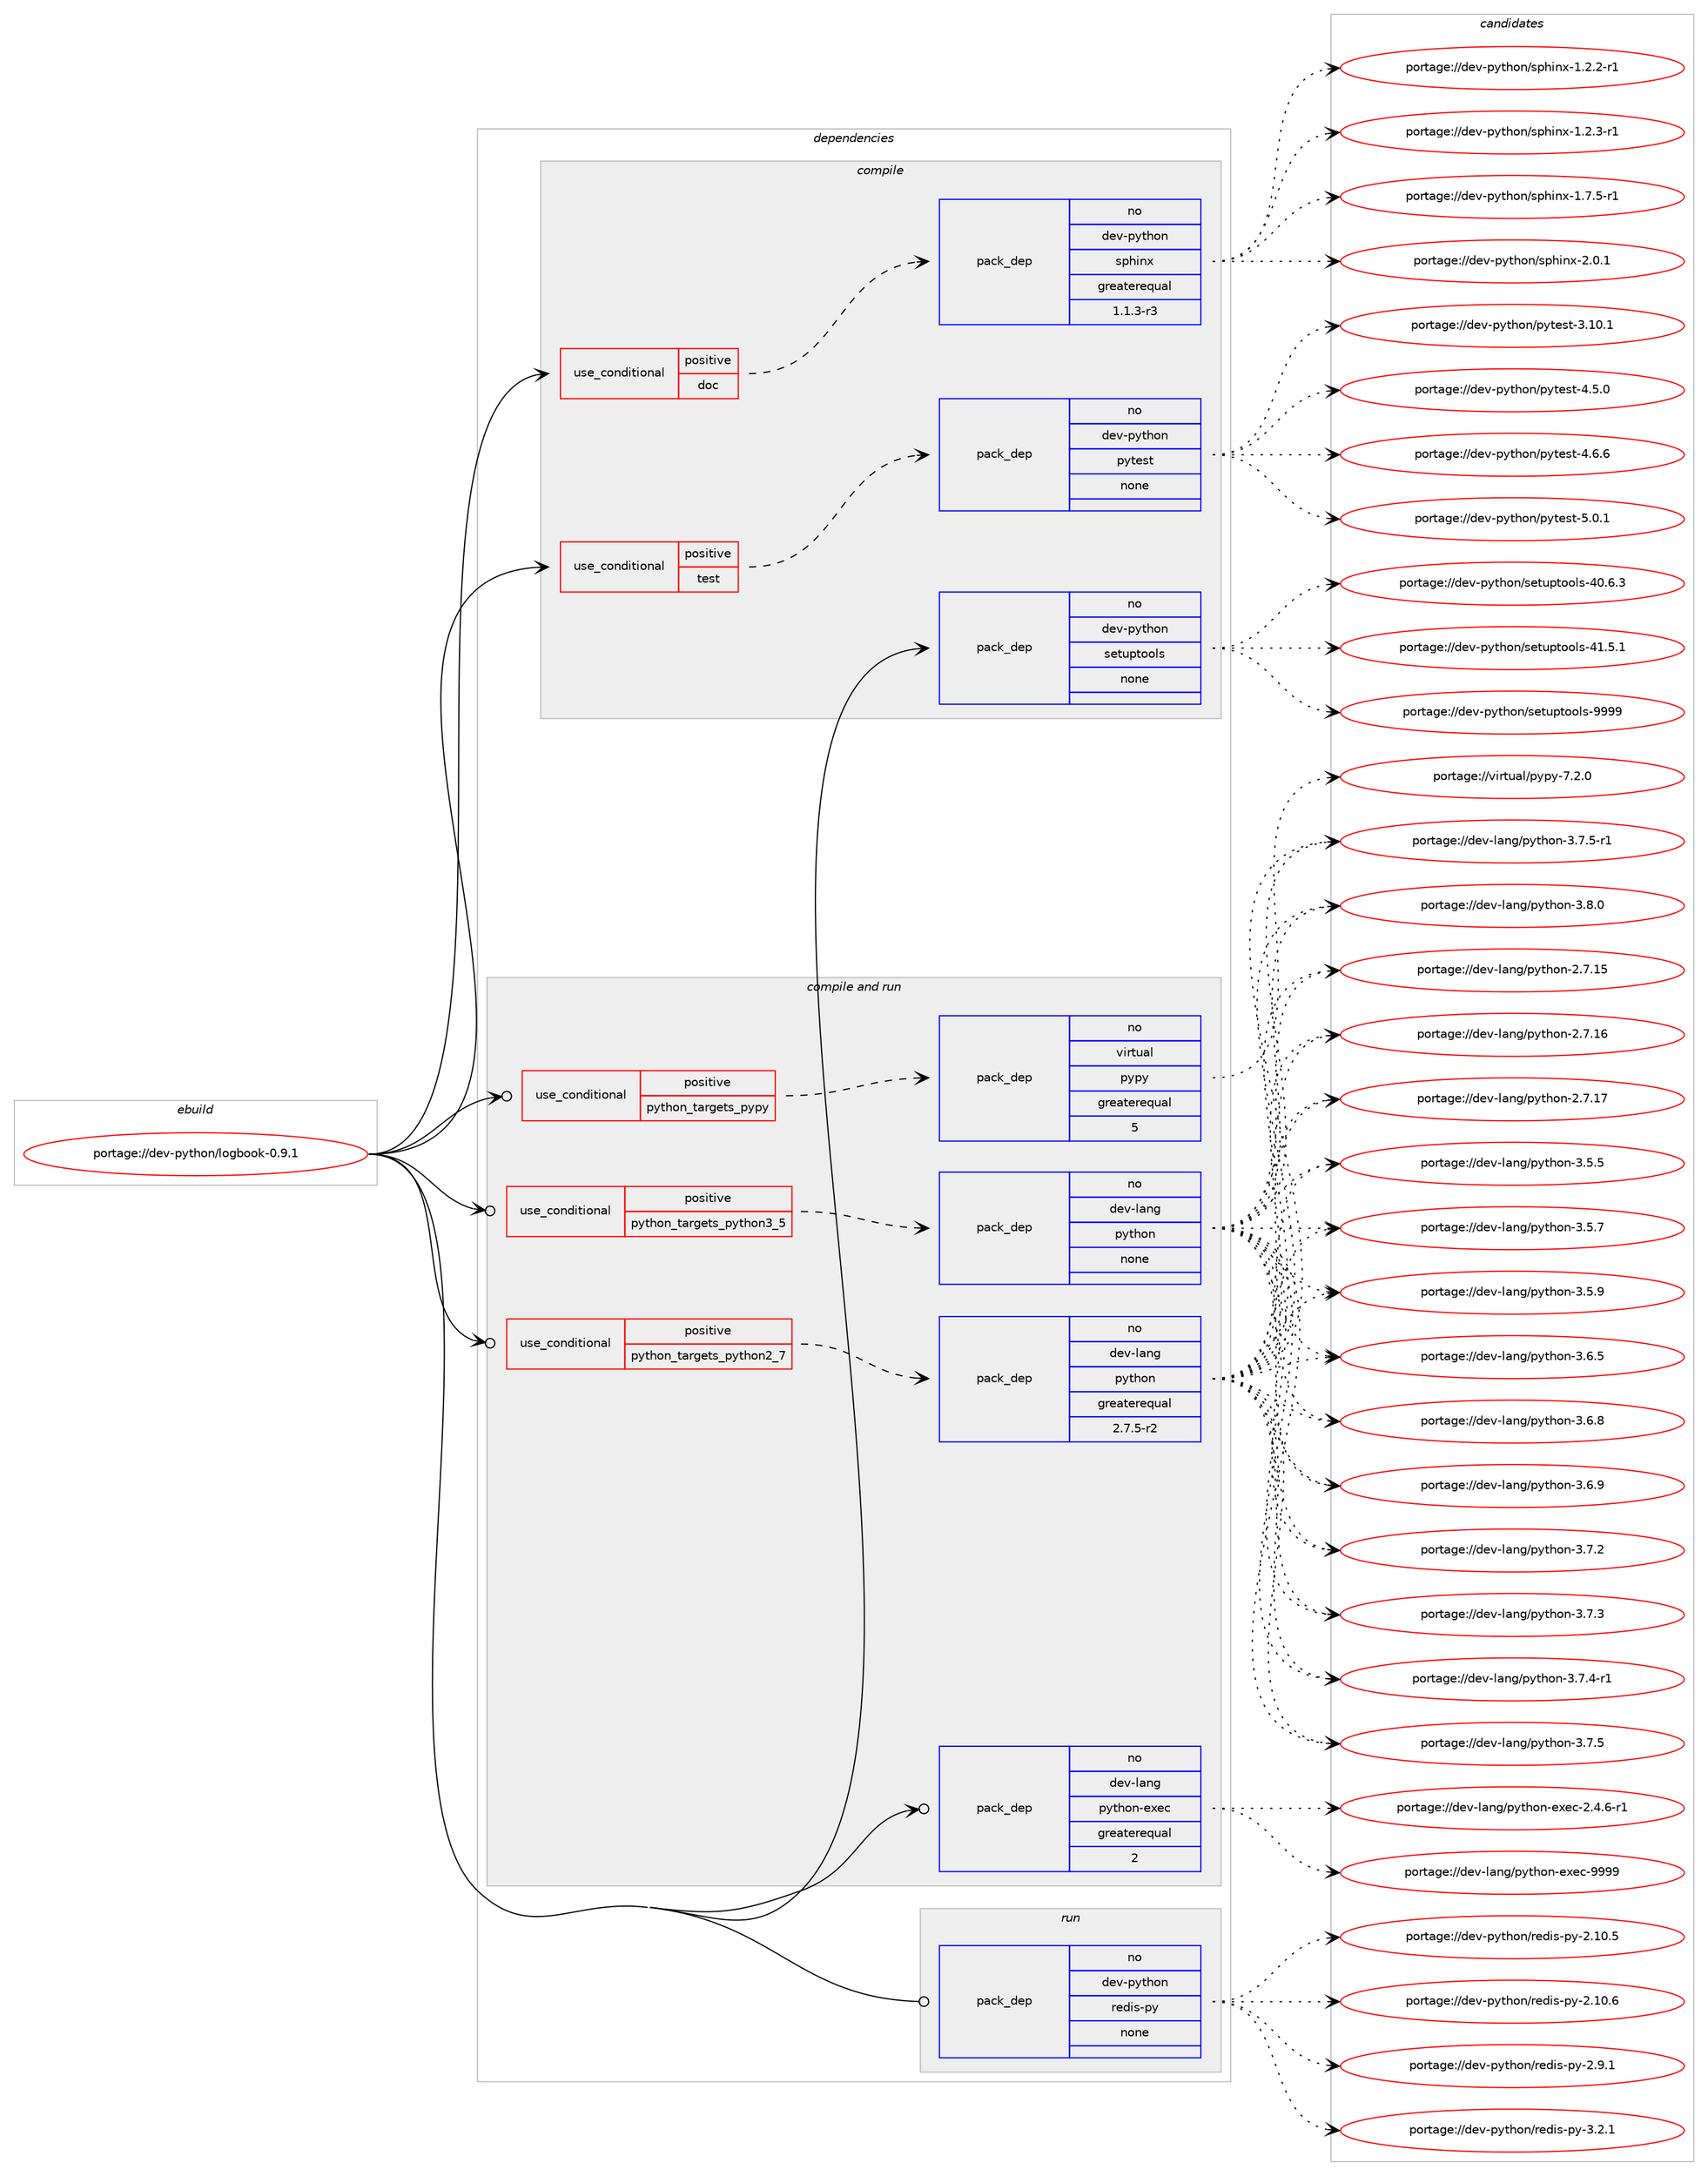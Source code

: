 digraph prolog {

# *************
# Graph options
# *************

newrank=true;
concentrate=true;
compound=true;
graph [rankdir=LR,fontname=Helvetica,fontsize=10,ranksep=1.5];#, ranksep=2.5, nodesep=0.2];
edge  [arrowhead=vee];
node  [fontname=Helvetica,fontsize=10];

# **********
# The ebuild
# **********

subgraph cluster_leftcol {
color=gray;
rank=same;
label=<<i>ebuild</i>>;
id [label="portage://dev-python/logbook-0.9.1", color=red, width=4, href="../dev-python/logbook-0.9.1.svg"];
}

# ****************
# The dependencies
# ****************

subgraph cluster_midcol {
color=gray;
label=<<i>dependencies</i>>;
subgraph cluster_compile {
fillcolor="#eeeeee";
style=filled;
label=<<i>compile</i>>;
subgraph cond31380 {
dependency148264 [label=<<TABLE BORDER="0" CELLBORDER="1" CELLSPACING="0" CELLPADDING="4"><TR><TD ROWSPAN="3" CELLPADDING="10">use_conditional</TD></TR><TR><TD>positive</TD></TR><TR><TD>doc</TD></TR></TABLE>>, shape=none, color=red];
subgraph pack113557 {
dependency148265 [label=<<TABLE BORDER="0" CELLBORDER="1" CELLSPACING="0" CELLPADDING="4" WIDTH="220"><TR><TD ROWSPAN="6" CELLPADDING="30">pack_dep</TD></TR><TR><TD WIDTH="110">no</TD></TR><TR><TD>dev-python</TD></TR><TR><TD>sphinx</TD></TR><TR><TD>greaterequal</TD></TR><TR><TD>1.1.3-r3</TD></TR></TABLE>>, shape=none, color=blue];
}
dependency148264:e -> dependency148265:w [weight=20,style="dashed",arrowhead="vee"];
}
id:e -> dependency148264:w [weight=20,style="solid",arrowhead="vee"];
subgraph cond31381 {
dependency148266 [label=<<TABLE BORDER="0" CELLBORDER="1" CELLSPACING="0" CELLPADDING="4"><TR><TD ROWSPAN="3" CELLPADDING="10">use_conditional</TD></TR><TR><TD>positive</TD></TR><TR><TD>test</TD></TR></TABLE>>, shape=none, color=red];
subgraph pack113558 {
dependency148267 [label=<<TABLE BORDER="0" CELLBORDER="1" CELLSPACING="0" CELLPADDING="4" WIDTH="220"><TR><TD ROWSPAN="6" CELLPADDING="30">pack_dep</TD></TR><TR><TD WIDTH="110">no</TD></TR><TR><TD>dev-python</TD></TR><TR><TD>pytest</TD></TR><TR><TD>none</TD></TR><TR><TD></TD></TR></TABLE>>, shape=none, color=blue];
}
dependency148266:e -> dependency148267:w [weight=20,style="dashed",arrowhead="vee"];
}
id:e -> dependency148266:w [weight=20,style="solid",arrowhead="vee"];
subgraph pack113559 {
dependency148268 [label=<<TABLE BORDER="0" CELLBORDER="1" CELLSPACING="0" CELLPADDING="4" WIDTH="220"><TR><TD ROWSPAN="6" CELLPADDING="30">pack_dep</TD></TR><TR><TD WIDTH="110">no</TD></TR><TR><TD>dev-python</TD></TR><TR><TD>setuptools</TD></TR><TR><TD>none</TD></TR><TR><TD></TD></TR></TABLE>>, shape=none, color=blue];
}
id:e -> dependency148268:w [weight=20,style="solid",arrowhead="vee"];
}
subgraph cluster_compileandrun {
fillcolor="#eeeeee";
style=filled;
label=<<i>compile and run</i>>;
subgraph cond31382 {
dependency148269 [label=<<TABLE BORDER="0" CELLBORDER="1" CELLSPACING="0" CELLPADDING="4"><TR><TD ROWSPAN="3" CELLPADDING="10">use_conditional</TD></TR><TR><TD>positive</TD></TR><TR><TD>python_targets_pypy</TD></TR></TABLE>>, shape=none, color=red];
subgraph pack113560 {
dependency148270 [label=<<TABLE BORDER="0" CELLBORDER="1" CELLSPACING="0" CELLPADDING="4" WIDTH="220"><TR><TD ROWSPAN="6" CELLPADDING="30">pack_dep</TD></TR><TR><TD WIDTH="110">no</TD></TR><TR><TD>virtual</TD></TR><TR><TD>pypy</TD></TR><TR><TD>greaterequal</TD></TR><TR><TD>5</TD></TR></TABLE>>, shape=none, color=blue];
}
dependency148269:e -> dependency148270:w [weight=20,style="dashed",arrowhead="vee"];
}
id:e -> dependency148269:w [weight=20,style="solid",arrowhead="odotvee"];
subgraph cond31383 {
dependency148271 [label=<<TABLE BORDER="0" CELLBORDER="1" CELLSPACING="0" CELLPADDING="4"><TR><TD ROWSPAN="3" CELLPADDING="10">use_conditional</TD></TR><TR><TD>positive</TD></TR><TR><TD>python_targets_python2_7</TD></TR></TABLE>>, shape=none, color=red];
subgraph pack113561 {
dependency148272 [label=<<TABLE BORDER="0" CELLBORDER="1" CELLSPACING="0" CELLPADDING="4" WIDTH="220"><TR><TD ROWSPAN="6" CELLPADDING="30">pack_dep</TD></TR><TR><TD WIDTH="110">no</TD></TR><TR><TD>dev-lang</TD></TR><TR><TD>python</TD></TR><TR><TD>greaterequal</TD></TR><TR><TD>2.7.5-r2</TD></TR></TABLE>>, shape=none, color=blue];
}
dependency148271:e -> dependency148272:w [weight=20,style="dashed",arrowhead="vee"];
}
id:e -> dependency148271:w [weight=20,style="solid",arrowhead="odotvee"];
subgraph cond31384 {
dependency148273 [label=<<TABLE BORDER="0" CELLBORDER="1" CELLSPACING="0" CELLPADDING="4"><TR><TD ROWSPAN="3" CELLPADDING="10">use_conditional</TD></TR><TR><TD>positive</TD></TR><TR><TD>python_targets_python3_5</TD></TR></TABLE>>, shape=none, color=red];
subgraph pack113562 {
dependency148274 [label=<<TABLE BORDER="0" CELLBORDER="1" CELLSPACING="0" CELLPADDING="4" WIDTH="220"><TR><TD ROWSPAN="6" CELLPADDING="30">pack_dep</TD></TR><TR><TD WIDTH="110">no</TD></TR><TR><TD>dev-lang</TD></TR><TR><TD>python</TD></TR><TR><TD>none</TD></TR><TR><TD></TD></TR></TABLE>>, shape=none, color=blue];
}
dependency148273:e -> dependency148274:w [weight=20,style="dashed",arrowhead="vee"];
}
id:e -> dependency148273:w [weight=20,style="solid",arrowhead="odotvee"];
subgraph pack113563 {
dependency148275 [label=<<TABLE BORDER="0" CELLBORDER="1" CELLSPACING="0" CELLPADDING="4" WIDTH="220"><TR><TD ROWSPAN="6" CELLPADDING="30">pack_dep</TD></TR><TR><TD WIDTH="110">no</TD></TR><TR><TD>dev-lang</TD></TR><TR><TD>python-exec</TD></TR><TR><TD>greaterequal</TD></TR><TR><TD>2</TD></TR></TABLE>>, shape=none, color=blue];
}
id:e -> dependency148275:w [weight=20,style="solid",arrowhead="odotvee"];
}
subgraph cluster_run {
fillcolor="#eeeeee";
style=filled;
label=<<i>run</i>>;
subgraph pack113564 {
dependency148276 [label=<<TABLE BORDER="0" CELLBORDER="1" CELLSPACING="0" CELLPADDING="4" WIDTH="220"><TR><TD ROWSPAN="6" CELLPADDING="30">pack_dep</TD></TR><TR><TD WIDTH="110">no</TD></TR><TR><TD>dev-python</TD></TR><TR><TD>redis-py</TD></TR><TR><TD>none</TD></TR><TR><TD></TD></TR></TABLE>>, shape=none, color=blue];
}
id:e -> dependency148276:w [weight=20,style="solid",arrowhead="odot"];
}
}

# **************
# The candidates
# **************

subgraph cluster_choices {
rank=same;
color=gray;
label=<<i>candidates</i>>;

subgraph choice113557 {
color=black;
nodesep=1;
choiceportage10010111845112121116104111110471151121041051101204549465046504511449 [label="portage://dev-python/sphinx-1.2.2-r1", color=red, width=4,href="../dev-python/sphinx-1.2.2-r1.svg"];
choiceportage10010111845112121116104111110471151121041051101204549465046514511449 [label="portage://dev-python/sphinx-1.2.3-r1", color=red, width=4,href="../dev-python/sphinx-1.2.3-r1.svg"];
choiceportage10010111845112121116104111110471151121041051101204549465546534511449 [label="portage://dev-python/sphinx-1.7.5-r1", color=red, width=4,href="../dev-python/sphinx-1.7.5-r1.svg"];
choiceportage1001011184511212111610411111047115112104105110120455046484649 [label="portage://dev-python/sphinx-2.0.1", color=red, width=4,href="../dev-python/sphinx-2.0.1.svg"];
dependency148265:e -> choiceportage10010111845112121116104111110471151121041051101204549465046504511449:w [style=dotted,weight="100"];
dependency148265:e -> choiceportage10010111845112121116104111110471151121041051101204549465046514511449:w [style=dotted,weight="100"];
dependency148265:e -> choiceportage10010111845112121116104111110471151121041051101204549465546534511449:w [style=dotted,weight="100"];
dependency148265:e -> choiceportage1001011184511212111610411111047115112104105110120455046484649:w [style=dotted,weight="100"];
}
subgraph choice113558 {
color=black;
nodesep=1;
choiceportage100101118451121211161041111104711212111610111511645514649484649 [label="portage://dev-python/pytest-3.10.1", color=red, width=4,href="../dev-python/pytest-3.10.1.svg"];
choiceportage1001011184511212111610411111047112121116101115116455246534648 [label="portage://dev-python/pytest-4.5.0", color=red, width=4,href="../dev-python/pytest-4.5.0.svg"];
choiceportage1001011184511212111610411111047112121116101115116455246544654 [label="portage://dev-python/pytest-4.6.6", color=red, width=4,href="../dev-python/pytest-4.6.6.svg"];
choiceportage1001011184511212111610411111047112121116101115116455346484649 [label="portage://dev-python/pytest-5.0.1", color=red, width=4,href="../dev-python/pytest-5.0.1.svg"];
dependency148267:e -> choiceportage100101118451121211161041111104711212111610111511645514649484649:w [style=dotted,weight="100"];
dependency148267:e -> choiceportage1001011184511212111610411111047112121116101115116455246534648:w [style=dotted,weight="100"];
dependency148267:e -> choiceportage1001011184511212111610411111047112121116101115116455246544654:w [style=dotted,weight="100"];
dependency148267:e -> choiceportage1001011184511212111610411111047112121116101115116455346484649:w [style=dotted,weight="100"];
}
subgraph choice113559 {
color=black;
nodesep=1;
choiceportage100101118451121211161041111104711510111611711211611111110811545524846544651 [label="portage://dev-python/setuptools-40.6.3", color=red, width=4,href="../dev-python/setuptools-40.6.3.svg"];
choiceportage100101118451121211161041111104711510111611711211611111110811545524946534649 [label="portage://dev-python/setuptools-41.5.1", color=red, width=4,href="../dev-python/setuptools-41.5.1.svg"];
choiceportage10010111845112121116104111110471151011161171121161111111081154557575757 [label="portage://dev-python/setuptools-9999", color=red, width=4,href="../dev-python/setuptools-9999.svg"];
dependency148268:e -> choiceportage100101118451121211161041111104711510111611711211611111110811545524846544651:w [style=dotted,weight="100"];
dependency148268:e -> choiceportage100101118451121211161041111104711510111611711211611111110811545524946534649:w [style=dotted,weight="100"];
dependency148268:e -> choiceportage10010111845112121116104111110471151011161171121161111111081154557575757:w [style=dotted,weight="100"];
}
subgraph choice113560 {
color=black;
nodesep=1;
choiceportage1181051141161179710847112121112121455546504648 [label="portage://virtual/pypy-7.2.0", color=red, width=4,href="../virtual/pypy-7.2.0.svg"];
dependency148270:e -> choiceportage1181051141161179710847112121112121455546504648:w [style=dotted,weight="100"];
}
subgraph choice113561 {
color=black;
nodesep=1;
choiceportage10010111845108971101034711212111610411111045504655464953 [label="portage://dev-lang/python-2.7.15", color=red, width=4,href="../dev-lang/python-2.7.15.svg"];
choiceportage10010111845108971101034711212111610411111045504655464954 [label="portage://dev-lang/python-2.7.16", color=red, width=4,href="../dev-lang/python-2.7.16.svg"];
choiceportage10010111845108971101034711212111610411111045504655464955 [label="portage://dev-lang/python-2.7.17", color=red, width=4,href="../dev-lang/python-2.7.17.svg"];
choiceportage100101118451089711010347112121116104111110455146534653 [label="portage://dev-lang/python-3.5.5", color=red, width=4,href="../dev-lang/python-3.5.5.svg"];
choiceportage100101118451089711010347112121116104111110455146534655 [label="portage://dev-lang/python-3.5.7", color=red, width=4,href="../dev-lang/python-3.5.7.svg"];
choiceportage100101118451089711010347112121116104111110455146534657 [label="portage://dev-lang/python-3.5.9", color=red, width=4,href="../dev-lang/python-3.5.9.svg"];
choiceportage100101118451089711010347112121116104111110455146544653 [label="portage://dev-lang/python-3.6.5", color=red, width=4,href="../dev-lang/python-3.6.5.svg"];
choiceportage100101118451089711010347112121116104111110455146544656 [label="portage://dev-lang/python-3.6.8", color=red, width=4,href="../dev-lang/python-3.6.8.svg"];
choiceportage100101118451089711010347112121116104111110455146544657 [label="portage://dev-lang/python-3.6.9", color=red, width=4,href="../dev-lang/python-3.6.9.svg"];
choiceportage100101118451089711010347112121116104111110455146554650 [label="portage://dev-lang/python-3.7.2", color=red, width=4,href="../dev-lang/python-3.7.2.svg"];
choiceportage100101118451089711010347112121116104111110455146554651 [label="portage://dev-lang/python-3.7.3", color=red, width=4,href="../dev-lang/python-3.7.3.svg"];
choiceportage1001011184510897110103471121211161041111104551465546524511449 [label="portage://dev-lang/python-3.7.4-r1", color=red, width=4,href="../dev-lang/python-3.7.4-r1.svg"];
choiceportage100101118451089711010347112121116104111110455146554653 [label="portage://dev-lang/python-3.7.5", color=red, width=4,href="../dev-lang/python-3.7.5.svg"];
choiceportage1001011184510897110103471121211161041111104551465546534511449 [label="portage://dev-lang/python-3.7.5-r1", color=red, width=4,href="../dev-lang/python-3.7.5-r1.svg"];
choiceportage100101118451089711010347112121116104111110455146564648 [label="portage://dev-lang/python-3.8.0", color=red, width=4,href="../dev-lang/python-3.8.0.svg"];
dependency148272:e -> choiceportage10010111845108971101034711212111610411111045504655464953:w [style=dotted,weight="100"];
dependency148272:e -> choiceportage10010111845108971101034711212111610411111045504655464954:w [style=dotted,weight="100"];
dependency148272:e -> choiceportage10010111845108971101034711212111610411111045504655464955:w [style=dotted,weight="100"];
dependency148272:e -> choiceportage100101118451089711010347112121116104111110455146534653:w [style=dotted,weight="100"];
dependency148272:e -> choiceportage100101118451089711010347112121116104111110455146534655:w [style=dotted,weight="100"];
dependency148272:e -> choiceportage100101118451089711010347112121116104111110455146534657:w [style=dotted,weight="100"];
dependency148272:e -> choiceportage100101118451089711010347112121116104111110455146544653:w [style=dotted,weight="100"];
dependency148272:e -> choiceportage100101118451089711010347112121116104111110455146544656:w [style=dotted,weight="100"];
dependency148272:e -> choiceportage100101118451089711010347112121116104111110455146544657:w [style=dotted,weight="100"];
dependency148272:e -> choiceportage100101118451089711010347112121116104111110455146554650:w [style=dotted,weight="100"];
dependency148272:e -> choiceportage100101118451089711010347112121116104111110455146554651:w [style=dotted,weight="100"];
dependency148272:e -> choiceportage1001011184510897110103471121211161041111104551465546524511449:w [style=dotted,weight="100"];
dependency148272:e -> choiceportage100101118451089711010347112121116104111110455146554653:w [style=dotted,weight="100"];
dependency148272:e -> choiceportage1001011184510897110103471121211161041111104551465546534511449:w [style=dotted,weight="100"];
dependency148272:e -> choiceportage100101118451089711010347112121116104111110455146564648:w [style=dotted,weight="100"];
}
subgraph choice113562 {
color=black;
nodesep=1;
choiceportage10010111845108971101034711212111610411111045504655464953 [label="portage://dev-lang/python-2.7.15", color=red, width=4,href="../dev-lang/python-2.7.15.svg"];
choiceportage10010111845108971101034711212111610411111045504655464954 [label="portage://dev-lang/python-2.7.16", color=red, width=4,href="../dev-lang/python-2.7.16.svg"];
choiceportage10010111845108971101034711212111610411111045504655464955 [label="portage://dev-lang/python-2.7.17", color=red, width=4,href="../dev-lang/python-2.7.17.svg"];
choiceportage100101118451089711010347112121116104111110455146534653 [label="portage://dev-lang/python-3.5.5", color=red, width=4,href="../dev-lang/python-3.5.5.svg"];
choiceportage100101118451089711010347112121116104111110455146534655 [label="portage://dev-lang/python-3.5.7", color=red, width=4,href="../dev-lang/python-3.5.7.svg"];
choiceportage100101118451089711010347112121116104111110455146534657 [label="portage://dev-lang/python-3.5.9", color=red, width=4,href="../dev-lang/python-3.5.9.svg"];
choiceportage100101118451089711010347112121116104111110455146544653 [label="portage://dev-lang/python-3.6.5", color=red, width=4,href="../dev-lang/python-3.6.5.svg"];
choiceportage100101118451089711010347112121116104111110455146544656 [label="portage://dev-lang/python-3.6.8", color=red, width=4,href="../dev-lang/python-3.6.8.svg"];
choiceportage100101118451089711010347112121116104111110455146544657 [label="portage://dev-lang/python-3.6.9", color=red, width=4,href="../dev-lang/python-3.6.9.svg"];
choiceportage100101118451089711010347112121116104111110455146554650 [label="portage://dev-lang/python-3.7.2", color=red, width=4,href="../dev-lang/python-3.7.2.svg"];
choiceportage100101118451089711010347112121116104111110455146554651 [label="portage://dev-lang/python-3.7.3", color=red, width=4,href="../dev-lang/python-3.7.3.svg"];
choiceportage1001011184510897110103471121211161041111104551465546524511449 [label="portage://dev-lang/python-3.7.4-r1", color=red, width=4,href="../dev-lang/python-3.7.4-r1.svg"];
choiceportage100101118451089711010347112121116104111110455146554653 [label="portage://dev-lang/python-3.7.5", color=red, width=4,href="../dev-lang/python-3.7.5.svg"];
choiceportage1001011184510897110103471121211161041111104551465546534511449 [label="portage://dev-lang/python-3.7.5-r1", color=red, width=4,href="../dev-lang/python-3.7.5-r1.svg"];
choiceportage100101118451089711010347112121116104111110455146564648 [label="portage://dev-lang/python-3.8.0", color=red, width=4,href="../dev-lang/python-3.8.0.svg"];
dependency148274:e -> choiceportage10010111845108971101034711212111610411111045504655464953:w [style=dotted,weight="100"];
dependency148274:e -> choiceportage10010111845108971101034711212111610411111045504655464954:w [style=dotted,weight="100"];
dependency148274:e -> choiceportage10010111845108971101034711212111610411111045504655464955:w [style=dotted,weight="100"];
dependency148274:e -> choiceportage100101118451089711010347112121116104111110455146534653:w [style=dotted,weight="100"];
dependency148274:e -> choiceportage100101118451089711010347112121116104111110455146534655:w [style=dotted,weight="100"];
dependency148274:e -> choiceportage100101118451089711010347112121116104111110455146534657:w [style=dotted,weight="100"];
dependency148274:e -> choiceportage100101118451089711010347112121116104111110455146544653:w [style=dotted,weight="100"];
dependency148274:e -> choiceportage100101118451089711010347112121116104111110455146544656:w [style=dotted,weight="100"];
dependency148274:e -> choiceportage100101118451089711010347112121116104111110455146544657:w [style=dotted,weight="100"];
dependency148274:e -> choiceportage100101118451089711010347112121116104111110455146554650:w [style=dotted,weight="100"];
dependency148274:e -> choiceportage100101118451089711010347112121116104111110455146554651:w [style=dotted,weight="100"];
dependency148274:e -> choiceportage1001011184510897110103471121211161041111104551465546524511449:w [style=dotted,weight="100"];
dependency148274:e -> choiceportage100101118451089711010347112121116104111110455146554653:w [style=dotted,weight="100"];
dependency148274:e -> choiceportage1001011184510897110103471121211161041111104551465546534511449:w [style=dotted,weight="100"];
dependency148274:e -> choiceportage100101118451089711010347112121116104111110455146564648:w [style=dotted,weight="100"];
}
subgraph choice113563 {
color=black;
nodesep=1;
choiceportage10010111845108971101034711212111610411111045101120101994550465246544511449 [label="portage://dev-lang/python-exec-2.4.6-r1", color=red, width=4,href="../dev-lang/python-exec-2.4.6-r1.svg"];
choiceportage10010111845108971101034711212111610411111045101120101994557575757 [label="portage://dev-lang/python-exec-9999", color=red, width=4,href="../dev-lang/python-exec-9999.svg"];
dependency148275:e -> choiceportage10010111845108971101034711212111610411111045101120101994550465246544511449:w [style=dotted,weight="100"];
dependency148275:e -> choiceportage10010111845108971101034711212111610411111045101120101994557575757:w [style=dotted,weight="100"];
}
subgraph choice113564 {
color=black;
nodesep=1;
choiceportage10010111845112121116104111110471141011001051154511212145504649484653 [label="portage://dev-python/redis-py-2.10.5", color=red, width=4,href="../dev-python/redis-py-2.10.5.svg"];
choiceportage10010111845112121116104111110471141011001051154511212145504649484654 [label="portage://dev-python/redis-py-2.10.6", color=red, width=4,href="../dev-python/redis-py-2.10.6.svg"];
choiceportage100101118451121211161041111104711410110010511545112121455046574649 [label="portage://dev-python/redis-py-2.9.1", color=red, width=4,href="../dev-python/redis-py-2.9.1.svg"];
choiceportage100101118451121211161041111104711410110010511545112121455146504649 [label="portage://dev-python/redis-py-3.2.1", color=red, width=4,href="../dev-python/redis-py-3.2.1.svg"];
dependency148276:e -> choiceportage10010111845112121116104111110471141011001051154511212145504649484653:w [style=dotted,weight="100"];
dependency148276:e -> choiceportage10010111845112121116104111110471141011001051154511212145504649484654:w [style=dotted,weight="100"];
dependency148276:e -> choiceportage100101118451121211161041111104711410110010511545112121455046574649:w [style=dotted,weight="100"];
dependency148276:e -> choiceportage100101118451121211161041111104711410110010511545112121455146504649:w [style=dotted,weight="100"];
}
}

}
